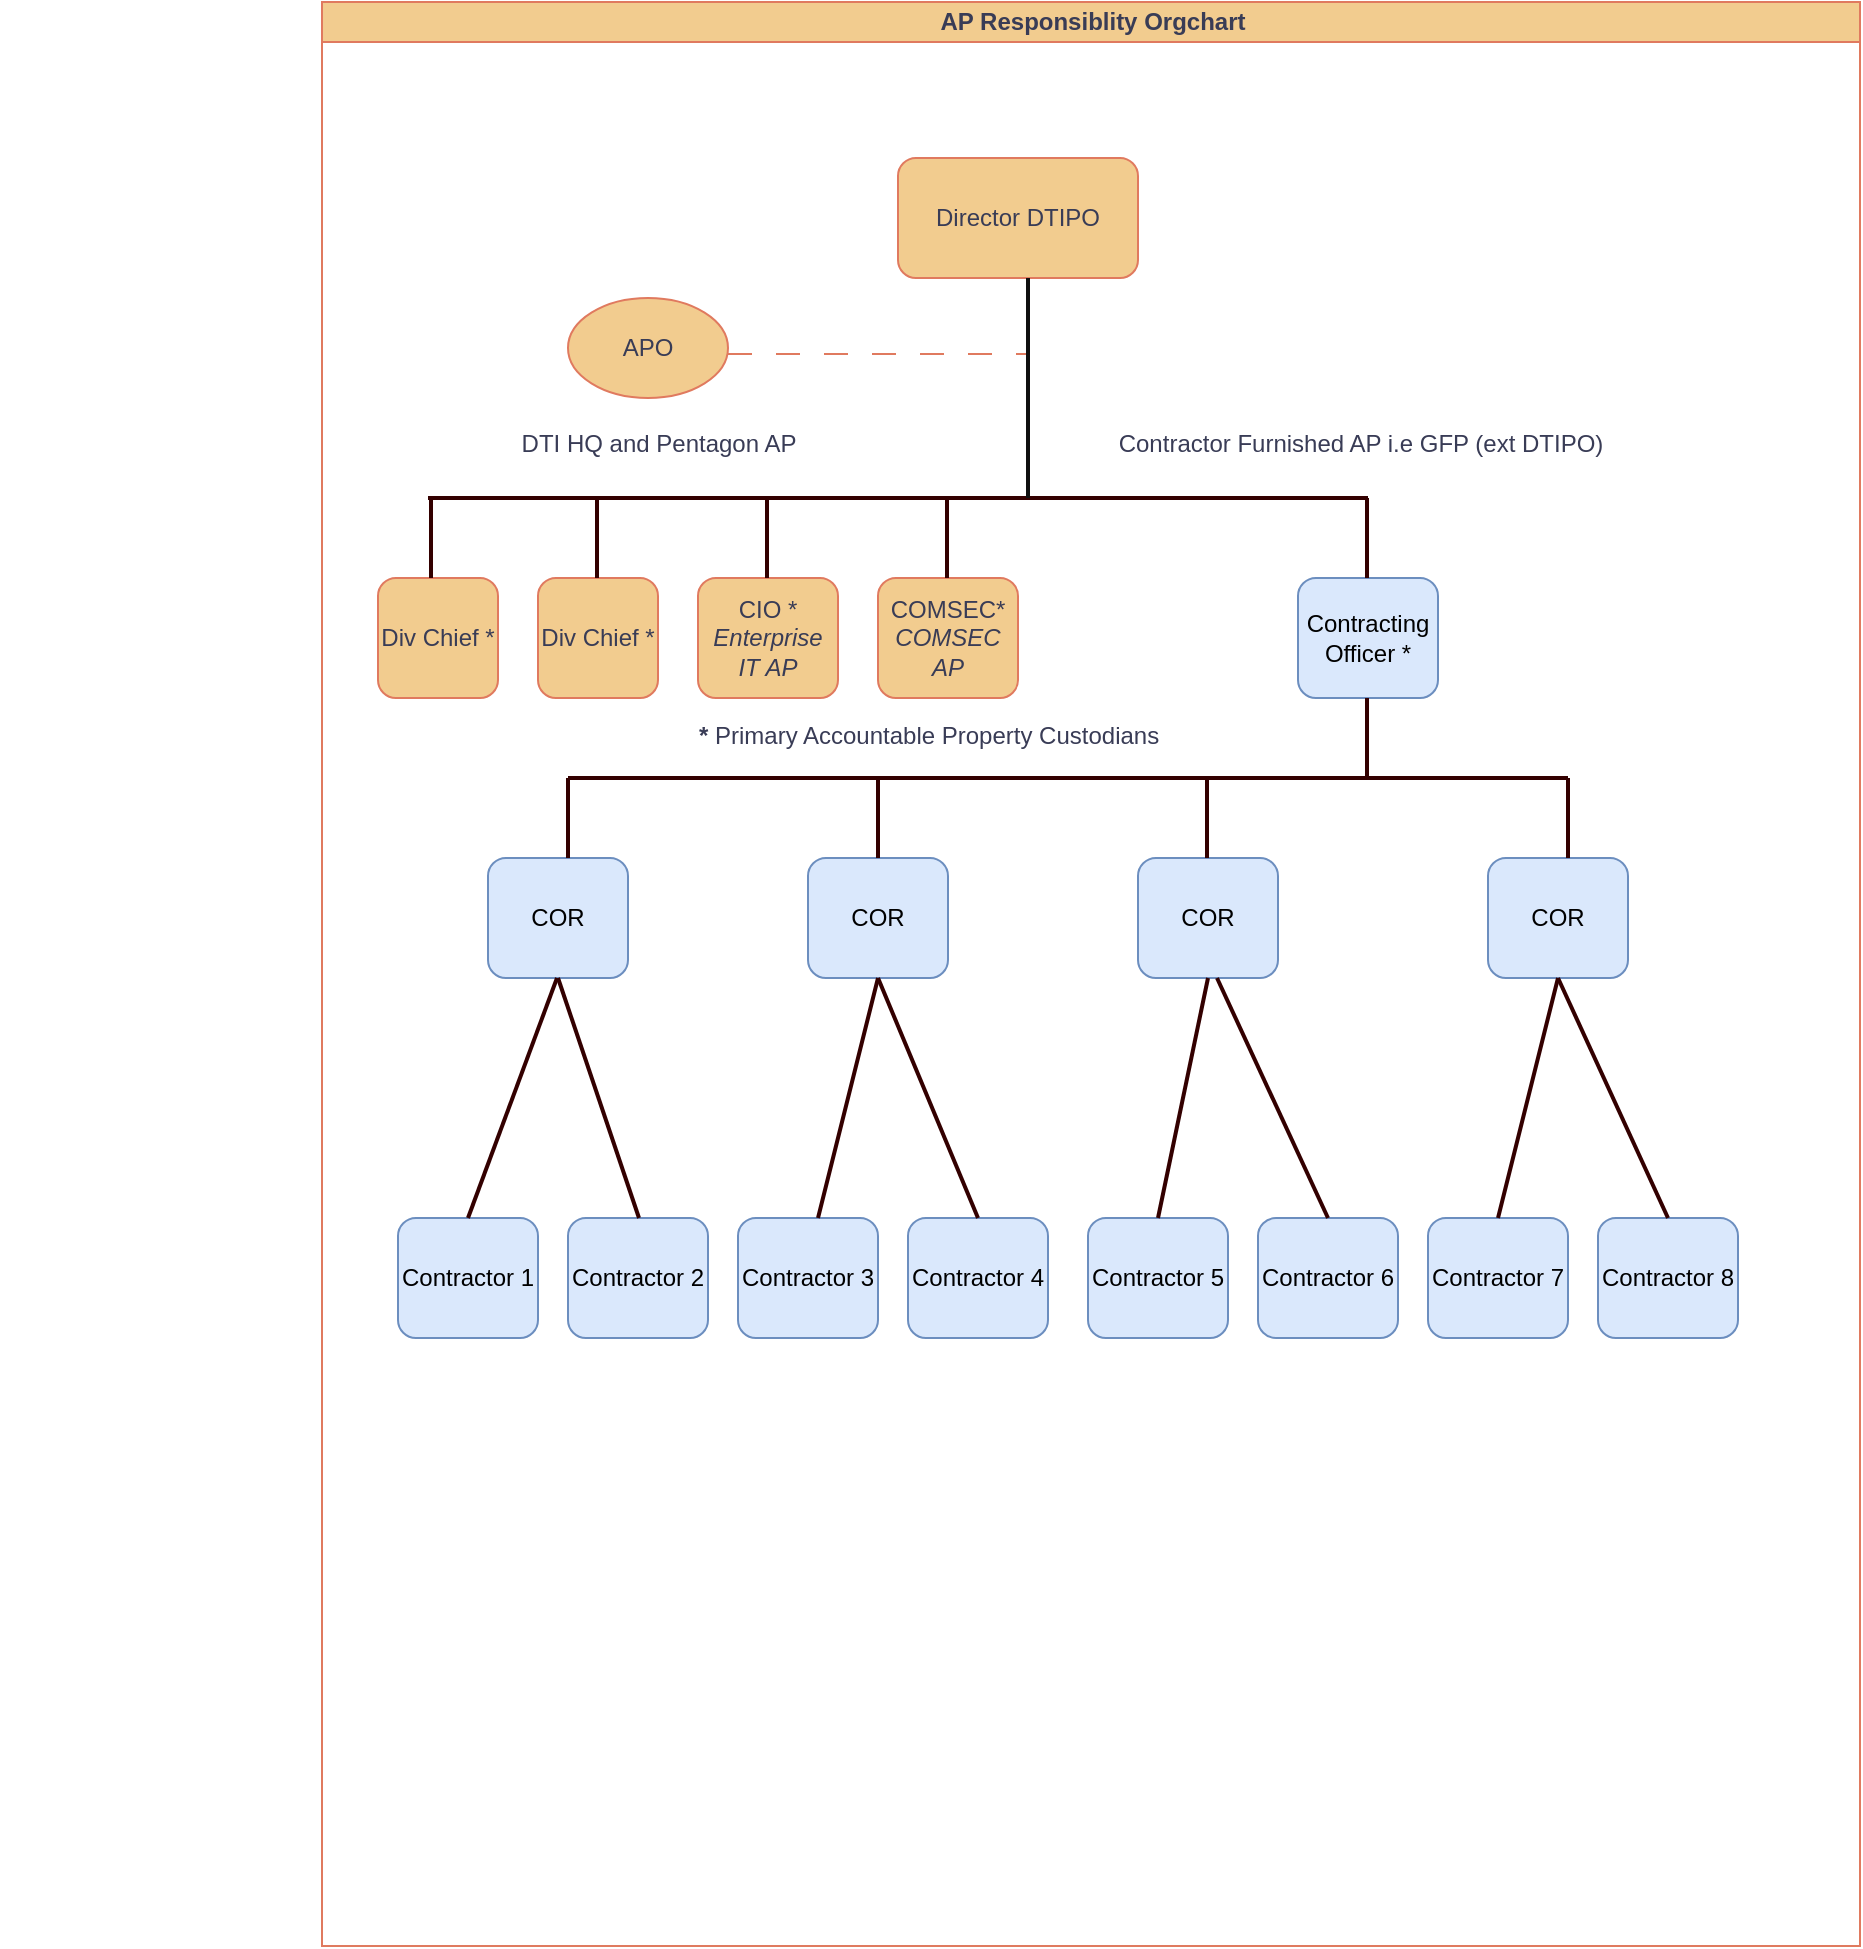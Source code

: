 <mxfile version="22.0.4" type="github">
  <diagram id="prtHgNgQTEPvFCAcTncT" name="Page-1">
    <mxGraphModel dx="2578" dy="928" grid="0" gridSize="10" guides="1" tooltips="1" connect="1" arrows="1" fold="1" page="1" pageScale="1" pageWidth="850" pageHeight="1100" math="0" shadow="0">
      <root>
        <mxCell id="0" />
        <mxCell id="1" parent="0" />
        <mxCell id="dNxyNK7c78bLwvsdeMH5-11" value="AP Responsiblity Orgchart" style="swimlane;html=1;startSize=20;horizontal=1;containerType=tree;glass=0;labelBackgroundColor=none;fillColor=#F2CC8F;strokeColor=#E07A5F;fontColor=#393C56;" parent="1" vertex="1">
          <mxGeometry x="45" y="80" width="769" height="972" as="geometry" />
        </mxCell>
        <mxCell id="dzPAx5SlECVa3Kq1UbUI-2" value="Director DTIPO" style="rounded=1;whiteSpace=wrap;html=1;labelBackgroundColor=none;fillColor=#F2CC8F;strokeColor=#E07A5F;fontColor=#393C56;" vertex="1" parent="dNxyNK7c78bLwvsdeMH5-11">
          <mxGeometry x="288" y="78" width="120" height="60" as="geometry" />
        </mxCell>
        <mxCell id="dzPAx5SlECVa3Kq1UbUI-3" value="Div Chief *" style="rounded=1;whiteSpace=wrap;html=1;labelBackgroundColor=none;fillColor=#F2CC8F;strokeColor=#E07A5F;fontColor=#393C56;" vertex="1" parent="dNxyNK7c78bLwvsdeMH5-11">
          <mxGeometry x="28" y="288" width="60" height="60" as="geometry" />
        </mxCell>
        <mxCell id="dzPAx5SlECVa3Kq1UbUI-4" value="Div Chief *" style="rounded=1;whiteSpace=wrap;html=1;labelBackgroundColor=none;fillColor=#F2CC8F;strokeColor=#E07A5F;fontColor=#393C56;" vertex="1" parent="dNxyNK7c78bLwvsdeMH5-11">
          <mxGeometry x="108" y="288" width="60" height="60" as="geometry" />
        </mxCell>
        <mxCell id="dzPAx5SlECVa3Kq1UbUI-5" value="CIO *&lt;br&gt;&lt;i&gt;Enterprise IT AP&lt;/i&gt;" style="rounded=1;whiteSpace=wrap;html=1;labelBackgroundColor=none;fillColor=#F2CC8F;strokeColor=#E07A5F;fontColor=#393C56;" vertex="1" parent="dNxyNK7c78bLwvsdeMH5-11">
          <mxGeometry x="188" y="288" width="70" height="60" as="geometry" />
        </mxCell>
        <mxCell id="dzPAx5SlECVa3Kq1UbUI-7" value="COMSEC*&lt;br&gt;&lt;i&gt;COMSEC AP&lt;/i&gt;" style="rounded=1;whiteSpace=wrap;html=1;labelBackgroundColor=none;fillColor=#F2CC8F;strokeColor=#E07A5F;fontColor=#393C56;" vertex="1" parent="dNxyNK7c78bLwvsdeMH5-11">
          <mxGeometry x="278" y="288" width="70" height="60" as="geometry" />
        </mxCell>
        <mxCell id="dzPAx5SlECVa3Kq1UbUI-8" value="Contracting Officer *" style="rounded=1;whiteSpace=wrap;html=1;labelBackgroundColor=none;fillColor=#dae8fc;strokeColor=#6c8ebf;" vertex="1" parent="dNxyNK7c78bLwvsdeMH5-11">
          <mxGeometry x="488" y="288" width="70" height="60" as="geometry" />
        </mxCell>
        <mxCell id="dzPAx5SlECVa3Kq1UbUI-11" value="" style="endArrow=none;html=1;rounded=0;strokeWidth=2;labelBackgroundColor=none;strokeColor=#330000;fontColor=default;" edge="1" parent="dNxyNK7c78bLwvsdeMH5-11">
          <mxGeometry width="50" height="50" relative="1" as="geometry">
            <mxPoint x="53" y="248" as="sourcePoint" />
            <mxPoint x="523" y="248" as="targetPoint" />
            <Array as="points">
              <mxPoint x="118" y="248" />
            </Array>
          </mxGeometry>
        </mxCell>
        <mxCell id="dzPAx5SlECVa3Kq1UbUI-12" value="APO" style="ellipse;whiteSpace=wrap;html=1;labelBackgroundColor=none;fillColor=#F2CC8F;strokeColor=#E07A5F;fontColor=#393C56;" vertex="1" parent="dNxyNK7c78bLwvsdeMH5-11">
          <mxGeometry x="123" y="148" width="80" height="50" as="geometry" />
        </mxCell>
        <mxCell id="dzPAx5SlECVa3Kq1UbUI-14" value="" style="endArrow=none;html=1;rounded=0;dashed=1;dashPattern=12 12;labelBackgroundColor=none;strokeColor=#E07A5F;fontColor=default;" edge="1" parent="dNxyNK7c78bLwvsdeMH5-11">
          <mxGeometry width="50" height="50" relative="1" as="geometry">
            <mxPoint x="203" y="176" as="sourcePoint" />
            <mxPoint x="353" y="176" as="targetPoint" />
          </mxGeometry>
        </mxCell>
        <mxCell id="dzPAx5SlECVa3Kq1UbUI-15" value="" style="endArrow=none;html=1;rounded=0;strokeWidth=2;labelBackgroundColor=none;strokeColor=#0f0f0f;fontColor=default;" edge="1" parent="dNxyNK7c78bLwvsdeMH5-11">
          <mxGeometry width="50" height="50" relative="1" as="geometry">
            <mxPoint x="353" y="138" as="sourcePoint" />
            <mxPoint x="353" y="248" as="targetPoint" />
          </mxGeometry>
        </mxCell>
        <mxCell id="dzPAx5SlECVa3Kq1UbUI-16" value="DTI HQ and Pentagon AP" style="text;html=1;align=center;verticalAlign=middle;resizable=0;points=[];autosize=1;strokeColor=none;fillColor=none;labelBackgroundColor=none;fontColor=#393C56;" vertex="1" parent="dNxyNK7c78bLwvsdeMH5-11">
          <mxGeometry x="88" y="206" width="160" height="30" as="geometry" />
        </mxCell>
        <mxCell id="dzPAx5SlECVa3Kq1UbUI-18" value="" style="endArrow=none;html=1;rounded=0;strokeWidth=2;labelBackgroundColor=none;strokeColor=#330000;fontColor=default;" edge="1" parent="dNxyNK7c78bLwvsdeMH5-11">
          <mxGeometry width="50" height="50" relative="1" as="geometry">
            <mxPoint x="54.5" y="288" as="sourcePoint" />
            <mxPoint x="54.5" y="248" as="targetPoint" />
          </mxGeometry>
        </mxCell>
        <mxCell id="dzPAx5SlECVa3Kq1UbUI-19" value="" style="endArrow=none;html=1;rounded=0;strokeWidth=2;labelBackgroundColor=none;strokeColor=#330000;fontColor=default;" edge="1" parent="dNxyNK7c78bLwvsdeMH5-11">
          <mxGeometry width="50" height="50" relative="1" as="geometry">
            <mxPoint x="137.5" y="288" as="sourcePoint" />
            <mxPoint x="137.5" y="248" as="targetPoint" />
          </mxGeometry>
        </mxCell>
        <mxCell id="dzPAx5SlECVa3Kq1UbUI-20" value="" style="endArrow=none;html=1;rounded=0;strokeWidth=2;labelBackgroundColor=none;strokeColor=#330000;fontColor=default;" edge="1" parent="dNxyNK7c78bLwvsdeMH5-11">
          <mxGeometry width="50" height="50" relative="1" as="geometry">
            <mxPoint x="222.5" y="288" as="sourcePoint" />
            <mxPoint x="222.5" y="248" as="targetPoint" />
          </mxGeometry>
        </mxCell>
        <mxCell id="dzPAx5SlECVa3Kq1UbUI-21" value="" style="endArrow=none;html=1;rounded=0;strokeWidth=2;labelBackgroundColor=none;strokeColor=#330000;fontColor=default;" edge="1" parent="dNxyNK7c78bLwvsdeMH5-11">
          <mxGeometry width="50" height="50" relative="1" as="geometry">
            <mxPoint x="312.5" y="288" as="sourcePoint" />
            <mxPoint x="312.5" y="248" as="targetPoint" />
          </mxGeometry>
        </mxCell>
        <mxCell id="dzPAx5SlECVa3Kq1UbUI-22" value="" style="endArrow=none;html=1;rounded=0;strokeWidth=2;labelBackgroundColor=none;strokeColor=#330000;fontColor=default;" edge="1" parent="dNxyNK7c78bLwvsdeMH5-11">
          <mxGeometry width="50" height="50" relative="1" as="geometry">
            <mxPoint x="522.5" y="288" as="sourcePoint" />
            <mxPoint x="522.5" y="248" as="targetPoint" />
          </mxGeometry>
        </mxCell>
        <mxCell id="dzPAx5SlECVa3Kq1UbUI-23" value="Contractor 1" style="rounded=1;whiteSpace=wrap;html=1;labelBackgroundColor=none;fillColor=#dae8fc;strokeColor=#6c8ebf;" vertex="1" parent="dNxyNK7c78bLwvsdeMH5-11">
          <mxGeometry x="38" y="608" width="70" height="60" as="geometry" />
        </mxCell>
        <mxCell id="dzPAx5SlECVa3Kq1UbUI-24" value="Contractor 2" style="rounded=1;whiteSpace=wrap;html=1;labelBackgroundColor=none;fillColor=#dae8fc;strokeColor=#6c8ebf;" vertex="1" parent="dNxyNK7c78bLwvsdeMH5-11">
          <mxGeometry x="123" y="608" width="70" height="60" as="geometry" />
        </mxCell>
        <mxCell id="dzPAx5SlECVa3Kq1UbUI-25" value="Contractor 3" style="rounded=1;whiteSpace=wrap;html=1;labelBackgroundColor=none;fillColor=#dae8fc;strokeColor=#6c8ebf;" vertex="1" parent="dNxyNK7c78bLwvsdeMH5-11">
          <mxGeometry x="208" y="608" width="70" height="60" as="geometry" />
        </mxCell>
        <mxCell id="dzPAx5SlECVa3Kq1UbUI-26" value="Contractor 4" style="rounded=1;whiteSpace=wrap;html=1;labelBackgroundColor=none;fillColor=#dae8fc;strokeColor=#6c8ebf;" vertex="1" parent="dNxyNK7c78bLwvsdeMH5-11">
          <mxGeometry x="293" y="608" width="70" height="60" as="geometry" />
        </mxCell>
        <mxCell id="dzPAx5SlECVa3Kq1UbUI-27" value="COR" style="rounded=1;whiteSpace=wrap;html=1;labelBackgroundColor=none;fillColor=#dae8fc;strokeColor=#6c8ebf;" vertex="1" parent="dNxyNK7c78bLwvsdeMH5-11">
          <mxGeometry x="83" y="428" width="70" height="60" as="geometry" />
        </mxCell>
        <mxCell id="dzPAx5SlECVa3Kq1UbUI-28" value="COR" style="rounded=1;whiteSpace=wrap;html=1;labelBackgroundColor=none;fillColor=#dae8fc;strokeColor=#6c8ebf;" vertex="1" parent="dNxyNK7c78bLwvsdeMH5-11">
          <mxGeometry x="243" y="428" width="70" height="60" as="geometry" />
        </mxCell>
        <mxCell id="dzPAx5SlECVa3Kq1UbUI-29" value="COR" style="rounded=1;whiteSpace=wrap;html=1;labelBackgroundColor=none;fillColor=#dae8fc;strokeColor=#6c8ebf;" vertex="1" parent="dNxyNK7c78bLwvsdeMH5-11">
          <mxGeometry x="408" y="428" width="70" height="60" as="geometry" />
        </mxCell>
        <mxCell id="dzPAx5SlECVa3Kq1UbUI-30" value="COR" style="rounded=1;whiteSpace=wrap;html=1;labelBackgroundColor=none;fillColor=#dae8fc;strokeColor=#6c8ebf;" vertex="1" parent="dNxyNK7c78bLwvsdeMH5-11">
          <mxGeometry x="583" y="428" width="70" height="60" as="geometry" />
        </mxCell>
        <mxCell id="dzPAx5SlECVa3Kq1UbUI-31" value="Contractor 5" style="rounded=1;whiteSpace=wrap;html=1;labelBackgroundColor=none;fillColor=#dae8fc;strokeColor=#6c8ebf;" vertex="1" parent="dNxyNK7c78bLwvsdeMH5-11">
          <mxGeometry x="383" y="608" width="70" height="60" as="geometry" />
        </mxCell>
        <mxCell id="dzPAx5SlECVa3Kq1UbUI-32" value="Contractor 6" style="rounded=1;whiteSpace=wrap;html=1;labelBackgroundColor=none;fillColor=#dae8fc;strokeColor=#6c8ebf;" vertex="1" parent="dNxyNK7c78bLwvsdeMH5-11">
          <mxGeometry x="468" y="608" width="70" height="60" as="geometry" />
        </mxCell>
        <mxCell id="dzPAx5SlECVa3Kq1UbUI-33" value="Contractor 7" style="rounded=1;whiteSpace=wrap;html=1;labelBackgroundColor=none;fillColor=#dae8fc;strokeColor=#6c8ebf;" vertex="1" parent="dNxyNK7c78bLwvsdeMH5-11">
          <mxGeometry x="553" y="608" width="70" height="60" as="geometry" />
        </mxCell>
        <mxCell id="dzPAx5SlECVa3Kq1UbUI-34" value="Contractor 8" style="rounded=1;whiteSpace=wrap;html=1;labelBackgroundColor=none;fillColor=#dae8fc;strokeColor=#6c8ebf;" vertex="1" parent="dNxyNK7c78bLwvsdeMH5-11">
          <mxGeometry x="638" y="608" width="70" height="60" as="geometry" />
        </mxCell>
        <mxCell id="dzPAx5SlECVa3Kq1UbUI-36" value="" style="endArrow=none;html=1;rounded=0;strokeWidth=2;labelBackgroundColor=none;strokeColor=#330000;fontColor=default;" edge="1" parent="dNxyNK7c78bLwvsdeMH5-11">
          <mxGeometry width="50" height="50" relative="1" as="geometry">
            <mxPoint x="123" y="388" as="sourcePoint" />
            <mxPoint x="623" y="388" as="targetPoint" />
            <Array as="points">
              <mxPoint x="153" y="388" />
            </Array>
          </mxGeometry>
        </mxCell>
        <mxCell id="dzPAx5SlECVa3Kq1UbUI-37" value="" style="endArrow=none;html=1;rounded=0;strokeWidth=2;labelBackgroundColor=none;strokeColor=#330000;fontColor=default;" edge="1" parent="dNxyNK7c78bLwvsdeMH5-11">
          <mxGeometry width="50" height="50" relative="1" as="geometry">
            <mxPoint x="522.5" y="388" as="sourcePoint" />
            <mxPoint x="522.5" y="348" as="targetPoint" />
          </mxGeometry>
        </mxCell>
        <mxCell id="dzPAx5SlECVa3Kq1UbUI-40" value="" style="endArrow=none;html=1;rounded=0;strokeWidth=2;labelBackgroundColor=none;strokeColor=#330000;fontColor=default;" edge="1" parent="dNxyNK7c78bLwvsdeMH5-11">
          <mxGeometry width="50" height="50" relative="1" as="geometry">
            <mxPoint x="623" y="428" as="sourcePoint" />
            <mxPoint x="623" y="388" as="targetPoint" />
          </mxGeometry>
        </mxCell>
        <mxCell id="dzPAx5SlECVa3Kq1UbUI-38" value="" style="endArrow=none;html=1;rounded=0;strokeWidth=2;labelBackgroundColor=none;strokeColor=#330000;fontColor=default;" edge="1" parent="dNxyNK7c78bLwvsdeMH5-11">
          <mxGeometry width="50" height="50" relative="1" as="geometry">
            <mxPoint x="123" y="428" as="sourcePoint" />
            <mxPoint x="123" y="388" as="targetPoint" />
          </mxGeometry>
        </mxCell>
        <mxCell id="dzPAx5SlECVa3Kq1UbUI-39" value="" style="endArrow=none;html=1;rounded=0;strokeWidth=2;labelBackgroundColor=none;strokeColor=#330000;fontColor=default;" edge="1" parent="dNxyNK7c78bLwvsdeMH5-11">
          <mxGeometry width="50" height="50" relative="1" as="geometry">
            <mxPoint x="278" y="428" as="sourcePoint" />
            <mxPoint x="278" y="388" as="targetPoint" />
          </mxGeometry>
        </mxCell>
        <mxCell id="dzPAx5SlECVa3Kq1UbUI-41" value="" style="endArrow=none;html=1;rounded=0;strokeWidth=2;labelBackgroundColor=none;strokeColor=#330000;fontColor=default;" edge="1" parent="dNxyNK7c78bLwvsdeMH5-11">
          <mxGeometry width="50" height="50" relative="1" as="geometry">
            <mxPoint x="442.5" y="428" as="sourcePoint" />
            <mxPoint x="442.5" y="388" as="targetPoint" />
          </mxGeometry>
        </mxCell>
        <mxCell id="dzPAx5SlECVa3Kq1UbUI-42" value="" style="endArrow=none;html=1;rounded=0;exitX=0.5;exitY=0;exitDx=0;exitDy=0;labelBackgroundColor=none;strokeColor=#330000;fontColor=default;strokeWidth=2;" edge="1" parent="dNxyNK7c78bLwvsdeMH5-11" source="dzPAx5SlECVa3Kq1UbUI-23">
          <mxGeometry width="50" height="50" relative="1" as="geometry">
            <mxPoint x="117.5" y="578" as="sourcePoint" />
            <mxPoint x="117.5" y="488" as="targetPoint" />
          </mxGeometry>
        </mxCell>
        <mxCell id="dzPAx5SlECVa3Kq1UbUI-43" value="" style="endArrow=none;html=1;rounded=0;exitX=0.5;exitY=0;exitDx=0;exitDy=0;entryX=0.5;entryY=1;entryDx=0;entryDy=0;labelBackgroundColor=none;strokeColor=#330000;fontColor=default;strokeWidth=2;" edge="1" parent="dNxyNK7c78bLwvsdeMH5-11" target="dzPAx5SlECVa3Kq1UbUI-27">
          <mxGeometry width="50" height="50" relative="1" as="geometry">
            <mxPoint x="158.5" y="608" as="sourcePoint" />
            <mxPoint x="203" y="488" as="targetPoint" />
          </mxGeometry>
        </mxCell>
        <mxCell id="dzPAx5SlECVa3Kq1UbUI-44" value="" style="endArrow=none;html=1;rounded=0;exitX=0.5;exitY=0;exitDx=0;exitDy=0;entryX=0.5;entryY=1;entryDx=0;entryDy=0;labelBackgroundColor=none;strokeColor=#330000;fontColor=default;strokeWidth=2;" edge="1" parent="dNxyNK7c78bLwvsdeMH5-11" target="dzPAx5SlECVa3Kq1UbUI-28">
          <mxGeometry width="50" height="50" relative="1" as="geometry">
            <mxPoint x="248" y="608" as="sourcePoint" />
            <mxPoint x="292.5" y="488" as="targetPoint" />
          </mxGeometry>
        </mxCell>
        <mxCell id="dzPAx5SlECVa3Kq1UbUI-45" value="" style="endArrow=none;html=1;rounded=0;exitX=0.5;exitY=0;exitDx=0;exitDy=0;entryX=0.5;entryY=1;entryDx=0;entryDy=0;labelBackgroundColor=none;strokeColor=#330000;fontColor=default;strokeWidth=2;" edge="1" parent="dNxyNK7c78bLwvsdeMH5-11" source="dzPAx5SlECVa3Kq1UbUI-31" target="dzPAx5SlECVa3Kq1UbUI-29">
          <mxGeometry width="50" height="50" relative="1" as="geometry">
            <mxPoint x="403" y="608" as="sourcePoint" />
            <mxPoint x="447.5" y="488" as="targetPoint" />
          </mxGeometry>
        </mxCell>
        <mxCell id="dzPAx5SlECVa3Kq1UbUI-46" value="" style="endArrow=none;html=1;rounded=0;exitX=0.5;exitY=0;exitDx=0;exitDy=0;entryX=0.5;entryY=1;entryDx=0;entryDy=0;labelBackgroundColor=none;strokeColor=#330000;fontColor=default;strokeWidth=2;" edge="1" parent="dNxyNK7c78bLwvsdeMH5-11" source="dzPAx5SlECVa3Kq1UbUI-33" target="dzPAx5SlECVa3Kq1UbUI-30">
          <mxGeometry width="50" height="50" relative="1" as="geometry">
            <mxPoint x="578.5" y="608" as="sourcePoint" />
            <mxPoint x="623" y="488" as="targetPoint" />
          </mxGeometry>
        </mxCell>
        <mxCell id="dzPAx5SlECVa3Kq1UbUI-47" value="" style="endArrow=none;html=1;rounded=0;exitX=0.5;exitY=0;exitDx=0;exitDy=0;entryX=0.5;entryY=1;entryDx=0;entryDy=0;labelBackgroundColor=none;strokeColor=#330000;fontColor=default;strokeWidth=2;" edge="1" parent="dNxyNK7c78bLwvsdeMH5-11" source="dzPAx5SlECVa3Kq1UbUI-26">
          <mxGeometry width="50" height="50" relative="1" as="geometry">
            <mxPoint x="318.5" y="608" as="sourcePoint" />
            <mxPoint x="278" y="488" as="targetPoint" />
          </mxGeometry>
        </mxCell>
        <mxCell id="dzPAx5SlECVa3Kq1UbUI-48" value="" style="endArrow=none;html=1;rounded=0;exitX=0.5;exitY=0;exitDx=0;exitDy=0;entryX=0.5;entryY=1;entryDx=0;entryDy=0;labelBackgroundColor=none;strokeColor=#330000;fontColor=default;strokeWidth=2;" edge="1" parent="dNxyNK7c78bLwvsdeMH5-11" source="dzPAx5SlECVa3Kq1UbUI-32">
          <mxGeometry width="50" height="50" relative="1" as="geometry">
            <mxPoint x="488" y="608" as="sourcePoint" />
            <mxPoint x="447.5" y="488" as="targetPoint" />
          </mxGeometry>
        </mxCell>
        <mxCell id="dzPAx5SlECVa3Kq1UbUI-49" value="" style="endArrow=none;html=1;rounded=0;exitX=0.5;exitY=0;exitDx=0;exitDy=0;entryX=0.5;entryY=1;entryDx=0;entryDy=0;labelBackgroundColor=none;strokeColor=#330000;fontColor=default;strokeWidth=2;" edge="1" parent="dNxyNK7c78bLwvsdeMH5-11" source="dzPAx5SlECVa3Kq1UbUI-34" target="dzPAx5SlECVa3Kq1UbUI-30">
          <mxGeometry width="50" height="50" relative="1" as="geometry">
            <mxPoint x="663.5" y="608" as="sourcePoint" />
            <mxPoint x="623" y="488" as="targetPoint" />
          </mxGeometry>
        </mxCell>
        <mxCell id="dzPAx5SlECVa3Kq1UbUI-50" value="&amp;nbsp; &amp;nbsp; &amp;nbsp; &amp;nbsp; &amp;nbsp; &amp;nbsp; &amp;nbsp; &amp;nbsp; &amp;nbsp; &amp;nbsp; &amp;nbsp; &amp;nbsp; &amp;nbsp; &amp;nbsp; &amp;nbsp; &amp;nbsp; &amp;nbsp; &amp;nbsp; &amp;nbsp; &amp;nbsp; &amp;nbsp; &amp;nbsp; &amp;nbsp; &amp;nbsp; &amp;nbsp; &amp;nbsp; &amp;nbsp; &amp;nbsp; &amp;nbsp; &amp;nbsp; &amp;nbsp; &amp;nbsp; &amp;nbsp; &amp;nbsp; &amp;nbsp; &amp;nbsp; &amp;nbsp; &amp;nbsp; &amp;nbsp; &amp;nbsp; &amp;nbsp; &amp;nbsp; &amp;nbsp; &amp;nbsp; &amp;nbsp; &amp;nbsp; &amp;nbsp; &amp;nbsp; &amp;nbsp; &amp;nbsp; &amp;nbsp; &lt;b&gt;*&lt;/b&gt; Primary Accountable Property Custodians" style="text;html=1;align=center;verticalAlign=middle;resizable=0;points=[];autosize=1;strokeColor=none;fillColor=none;fontColor=#393C56;" vertex="1" parent="dNxyNK7c78bLwvsdeMH5-11">
          <mxGeometry x="-161" y="354" width="588" height="26" as="geometry" />
        </mxCell>
        <mxCell id="dzPAx5SlECVa3Kq1UbUI-17" value="Contractor Furnished AP i.e GFP (ext DTIPO)" style="text;html=1;align=center;verticalAlign=middle;resizable=0;points=[];autosize=1;strokeColor=none;fillColor=none;labelBackgroundColor=none;fontColor=#393C56;" vertex="1" parent="1">
          <mxGeometry x="429" y="286" width="270" height="30" as="geometry" />
        </mxCell>
      </root>
    </mxGraphModel>
  </diagram>
</mxfile>
